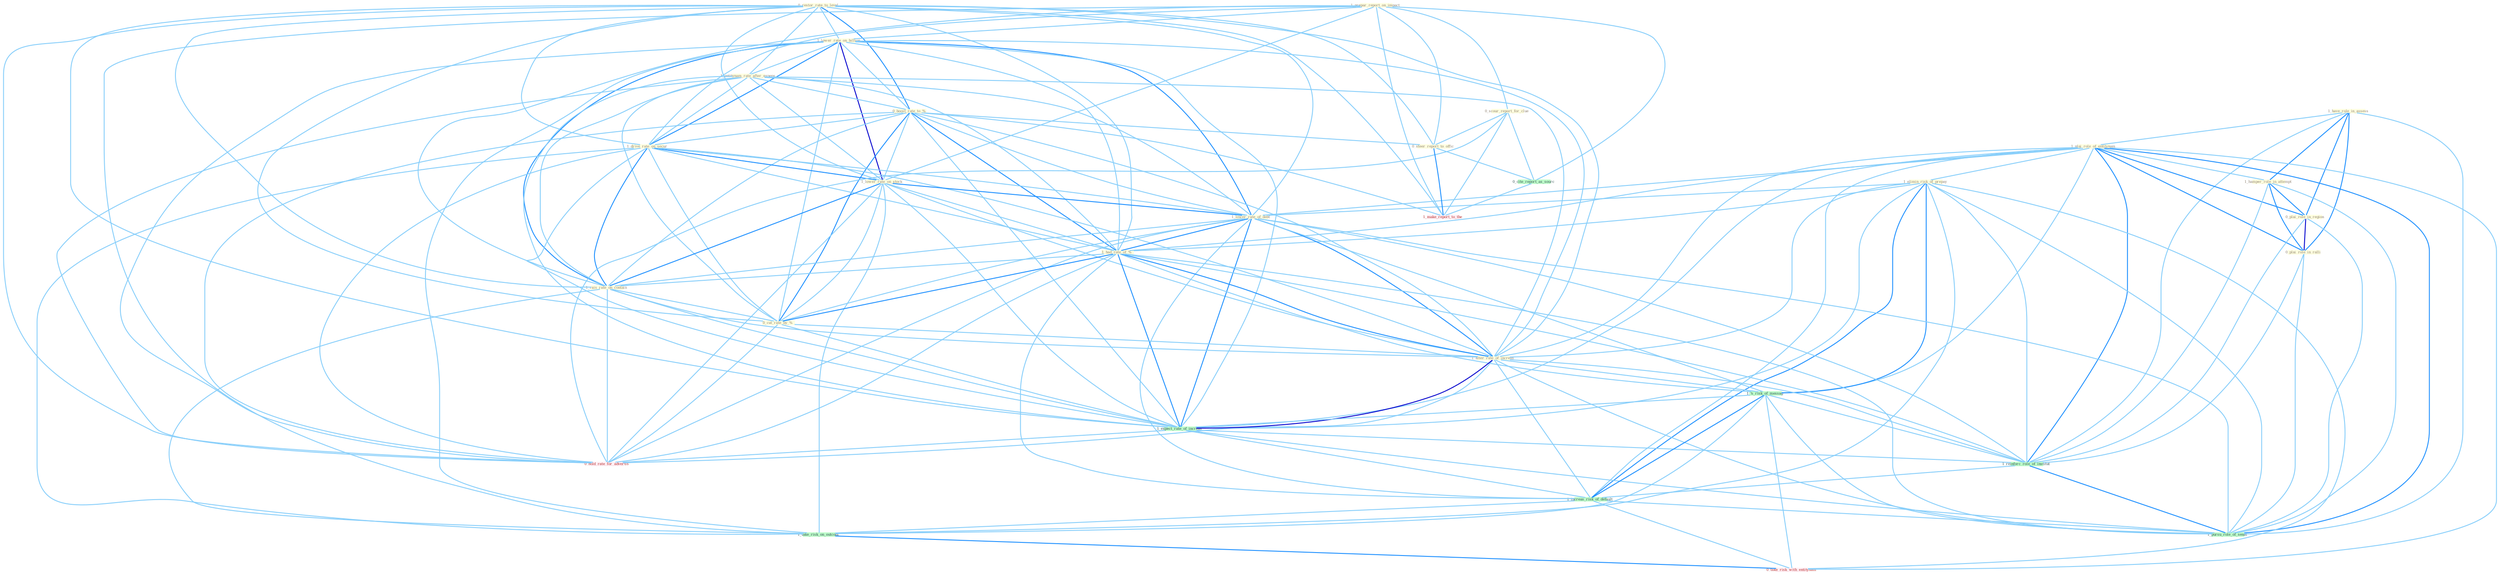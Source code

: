 Graph G{ 
    node
    [shape=polygon,style=filled,width=.5,height=.06,color="#BDFCC9",fixedsize=true,fontsize=4,
    fontcolor="#2f4f4f"];
    {node
    [color="#ffffe0", fontcolor="#8b7d6b"] "0_restor_rate_to_level " "1_have_role_in_assess " "1_plai_role_of_entitynam " "1_prepar_report_on_impact " "1_lower_rate_on_billion " "1_hamper_role_in_attempt " "0_plai_role_in_region " "1_elimin_risk_of_prepay " "1_entitynam_rate_after_expens " "0_boost_rate_to_% " "1_drive_rate_on_secur " "1_lower_rate_on_stock " "1_lower_rate_of_debt " "1_had_rate_of_% " "1_rais_rate_on_contain " "0_cut_rate_by_% " "0_scour_report_for_clue " "0_plai_role_in_ralli " "1_alter_rate_of_increas " "0_steer_report_to_offic "}
{node [color="#fff0f5", fontcolor="#b22222"] "1_make_report_to_the " "0_take_risk_with_entitynam " "0_hold_rate_for_advertis "}
edge [color="#B0E2FF"];

	"0_restor_rate_to_level " -- "1_lower_rate_on_billion " [w="1", color="#87cefa" ];
	"0_restor_rate_to_level " -- "1_entitynam_rate_after_expens " [w="1", color="#87cefa" ];
	"0_restor_rate_to_level " -- "0_boost_rate_to_% " [w="2", color="#1e90ff" , len=0.8];
	"0_restor_rate_to_level " -- "1_drive_rate_on_secur " [w="1", color="#87cefa" ];
	"0_restor_rate_to_level " -- "1_lower_rate_on_stock " [w="1", color="#87cefa" ];
	"0_restor_rate_to_level " -- "1_lower_rate_of_debt " [w="1", color="#87cefa" ];
	"0_restor_rate_to_level " -- "1_had_rate_of_% " [w="1", color="#87cefa" ];
	"0_restor_rate_to_level " -- "1_rais_rate_on_contain " [w="1", color="#87cefa" ];
	"0_restor_rate_to_level " -- "0_cut_rate_by_% " [w="1", color="#87cefa" ];
	"0_restor_rate_to_level " -- "1_alter_rate_of_increas " [w="1", color="#87cefa" ];
	"0_restor_rate_to_level " -- "0_steer_report_to_offic " [w="1", color="#87cefa" ];
	"0_restor_rate_to_level " -- "1_expect_rate_of_increas " [w="1", color="#87cefa" ];
	"0_restor_rate_to_level " -- "1_make_report_to_the " [w="1", color="#87cefa" ];
	"0_restor_rate_to_level " -- "0_hold_rate_for_advertis " [w="1", color="#87cefa" ];
	"1_have_role_in_assess " -- "1_plai_role_of_entitynam " [w="1", color="#87cefa" ];
	"1_have_role_in_assess " -- "1_hamper_role_in_attempt " [w="2", color="#1e90ff" , len=0.8];
	"1_have_role_in_assess " -- "0_plai_role_in_region " [w="2", color="#1e90ff" , len=0.8];
	"1_have_role_in_assess " -- "0_plai_role_in_ralli " [w="2", color="#1e90ff" , len=0.8];
	"1_have_role_in_assess " -- "1_reinforc_role_of_institut " [w="1", color="#87cefa" ];
	"1_have_role_in_assess " -- "1_pursu_role_of_senat " [w="1", color="#87cefa" ];
	"1_plai_role_of_entitynam " -- "1_hamper_role_in_attempt " [w="1", color="#87cefa" ];
	"1_plai_role_of_entitynam " -- "0_plai_role_in_region " [w="2", color="#1e90ff" , len=0.8];
	"1_plai_role_of_entitynam " -- "1_elimin_risk_of_prepay " [w="1", color="#87cefa" ];
	"1_plai_role_of_entitynam " -- "1_lower_rate_of_debt " [w="1", color="#87cefa" ];
	"1_plai_role_of_entitynam " -- "1_had_rate_of_% " [w="1", color="#87cefa" ];
	"1_plai_role_of_entitynam " -- "0_plai_role_in_ralli " [w="2", color="#1e90ff" , len=0.8];
	"1_plai_role_of_entitynam " -- "1_alter_rate_of_increas " [w="1", color="#87cefa" ];
	"1_plai_role_of_entitynam " -- "1_'s_risk_of_messag " [w="1", color="#87cefa" ];
	"1_plai_role_of_entitynam " -- "1_expect_rate_of_increas " [w="1", color="#87cefa" ];
	"1_plai_role_of_entitynam " -- "1_reinforc_role_of_institut " [w="2", color="#1e90ff" , len=0.8];
	"1_plai_role_of_entitynam " -- "1_increas_risk_of_default " [w="1", color="#87cefa" ];
	"1_plai_role_of_entitynam " -- "1_pursu_role_of_senat " [w="2", color="#1e90ff" , len=0.8];
	"1_plai_role_of_entitynam " -- "0_take_risk_with_entitynam " [w="1", color="#87cefa" ];
	"1_prepar_report_on_impact " -- "1_lower_rate_on_billion " [w="1", color="#87cefa" ];
	"1_prepar_report_on_impact " -- "1_drive_rate_on_secur " [w="1", color="#87cefa" ];
	"1_prepar_report_on_impact " -- "1_lower_rate_on_stock " [w="1", color="#87cefa" ];
	"1_prepar_report_on_impact " -- "1_rais_rate_on_contain " [w="1", color="#87cefa" ];
	"1_prepar_report_on_impact " -- "0_scour_report_for_clue " [w="1", color="#87cefa" ];
	"1_prepar_report_on_impact " -- "0_steer_report_to_offic " [w="1", color="#87cefa" ];
	"1_prepar_report_on_impact " -- "1_take_risk_on_outcom " [w="1", color="#87cefa" ];
	"1_prepar_report_on_impact " -- "0_cite_report_as_sourc " [w="1", color="#87cefa" ];
	"1_prepar_report_on_impact " -- "1_make_report_to_the " [w="1", color="#87cefa" ];
	"1_lower_rate_on_billion " -- "1_entitynam_rate_after_expens " [w="1", color="#87cefa" ];
	"1_lower_rate_on_billion " -- "0_boost_rate_to_% " [w="1", color="#87cefa" ];
	"1_lower_rate_on_billion " -- "1_drive_rate_on_secur " [w="2", color="#1e90ff" , len=0.8];
	"1_lower_rate_on_billion " -- "1_lower_rate_on_stock " [w="3", color="#0000cd" , len=0.6];
	"1_lower_rate_on_billion " -- "1_lower_rate_of_debt " [w="2", color="#1e90ff" , len=0.8];
	"1_lower_rate_on_billion " -- "1_had_rate_of_% " [w="1", color="#87cefa" ];
	"1_lower_rate_on_billion " -- "1_rais_rate_on_contain " [w="2", color="#1e90ff" , len=0.8];
	"1_lower_rate_on_billion " -- "0_cut_rate_by_% " [w="1", color="#87cefa" ];
	"1_lower_rate_on_billion " -- "1_alter_rate_of_increas " [w="1", color="#87cefa" ];
	"1_lower_rate_on_billion " -- "1_expect_rate_of_increas " [w="1", color="#87cefa" ];
	"1_lower_rate_on_billion " -- "1_take_risk_on_outcom " [w="1", color="#87cefa" ];
	"1_lower_rate_on_billion " -- "0_hold_rate_for_advertis " [w="1", color="#87cefa" ];
	"1_hamper_role_in_attempt " -- "0_plai_role_in_region " [w="2", color="#1e90ff" , len=0.8];
	"1_hamper_role_in_attempt " -- "0_plai_role_in_ralli " [w="2", color="#1e90ff" , len=0.8];
	"1_hamper_role_in_attempt " -- "1_reinforc_role_of_institut " [w="1", color="#87cefa" ];
	"1_hamper_role_in_attempt " -- "1_pursu_role_of_senat " [w="1", color="#87cefa" ];
	"0_plai_role_in_region " -- "0_plai_role_in_ralli " [w="3", color="#0000cd" , len=0.6];
	"0_plai_role_in_region " -- "1_reinforc_role_of_institut " [w="1", color="#87cefa" ];
	"0_plai_role_in_region " -- "1_pursu_role_of_senat " [w="1", color="#87cefa" ];
	"1_elimin_risk_of_prepay " -- "1_lower_rate_of_debt " [w="1", color="#87cefa" ];
	"1_elimin_risk_of_prepay " -- "1_had_rate_of_% " [w="1", color="#87cefa" ];
	"1_elimin_risk_of_prepay " -- "1_alter_rate_of_increas " [w="1", color="#87cefa" ];
	"1_elimin_risk_of_prepay " -- "1_'s_risk_of_messag " [w="2", color="#1e90ff" , len=0.8];
	"1_elimin_risk_of_prepay " -- "1_expect_rate_of_increas " [w="1", color="#87cefa" ];
	"1_elimin_risk_of_prepay " -- "1_reinforc_role_of_institut " [w="1", color="#87cefa" ];
	"1_elimin_risk_of_prepay " -- "1_increas_risk_of_default " [w="2", color="#1e90ff" , len=0.8];
	"1_elimin_risk_of_prepay " -- "1_take_risk_on_outcom " [w="1", color="#87cefa" ];
	"1_elimin_risk_of_prepay " -- "1_pursu_role_of_senat " [w="1", color="#87cefa" ];
	"1_elimin_risk_of_prepay " -- "0_take_risk_with_entitynam " [w="1", color="#87cefa" ];
	"1_entitynam_rate_after_expens " -- "0_boost_rate_to_% " [w="1", color="#87cefa" ];
	"1_entitynam_rate_after_expens " -- "1_drive_rate_on_secur " [w="1", color="#87cefa" ];
	"1_entitynam_rate_after_expens " -- "1_lower_rate_on_stock " [w="1", color="#87cefa" ];
	"1_entitynam_rate_after_expens " -- "1_lower_rate_of_debt " [w="1", color="#87cefa" ];
	"1_entitynam_rate_after_expens " -- "1_had_rate_of_% " [w="1", color="#87cefa" ];
	"1_entitynam_rate_after_expens " -- "1_rais_rate_on_contain " [w="1", color="#87cefa" ];
	"1_entitynam_rate_after_expens " -- "0_cut_rate_by_% " [w="1", color="#87cefa" ];
	"1_entitynam_rate_after_expens " -- "1_alter_rate_of_increas " [w="1", color="#87cefa" ];
	"1_entitynam_rate_after_expens " -- "1_expect_rate_of_increas " [w="1", color="#87cefa" ];
	"1_entitynam_rate_after_expens " -- "0_hold_rate_for_advertis " [w="1", color="#87cefa" ];
	"0_boost_rate_to_% " -- "1_drive_rate_on_secur " [w="1", color="#87cefa" ];
	"0_boost_rate_to_% " -- "1_lower_rate_on_stock " [w="1", color="#87cefa" ];
	"0_boost_rate_to_% " -- "1_lower_rate_of_debt " [w="1", color="#87cefa" ];
	"0_boost_rate_to_% " -- "1_had_rate_of_% " [w="2", color="#1e90ff" , len=0.8];
	"0_boost_rate_to_% " -- "1_rais_rate_on_contain " [w="1", color="#87cefa" ];
	"0_boost_rate_to_% " -- "0_cut_rate_by_% " [w="2", color="#1e90ff" , len=0.8];
	"0_boost_rate_to_% " -- "1_alter_rate_of_increas " [w="1", color="#87cefa" ];
	"0_boost_rate_to_% " -- "0_steer_report_to_offic " [w="1", color="#87cefa" ];
	"0_boost_rate_to_% " -- "1_expect_rate_of_increas " [w="1", color="#87cefa" ];
	"0_boost_rate_to_% " -- "1_make_report_to_the " [w="1", color="#87cefa" ];
	"0_boost_rate_to_% " -- "0_hold_rate_for_advertis " [w="1", color="#87cefa" ];
	"1_drive_rate_on_secur " -- "1_lower_rate_on_stock " [w="2", color="#1e90ff" , len=0.8];
	"1_drive_rate_on_secur " -- "1_lower_rate_of_debt " [w="1", color="#87cefa" ];
	"1_drive_rate_on_secur " -- "1_had_rate_of_% " [w="1", color="#87cefa" ];
	"1_drive_rate_on_secur " -- "1_rais_rate_on_contain " [w="2", color="#1e90ff" , len=0.8];
	"1_drive_rate_on_secur " -- "0_cut_rate_by_% " [w="1", color="#87cefa" ];
	"1_drive_rate_on_secur " -- "1_alter_rate_of_increas " [w="1", color="#87cefa" ];
	"1_drive_rate_on_secur " -- "1_expect_rate_of_increas " [w="1", color="#87cefa" ];
	"1_drive_rate_on_secur " -- "1_take_risk_on_outcom " [w="1", color="#87cefa" ];
	"1_drive_rate_on_secur " -- "0_hold_rate_for_advertis " [w="1", color="#87cefa" ];
	"1_lower_rate_on_stock " -- "1_lower_rate_of_debt " [w="2", color="#1e90ff" , len=0.8];
	"1_lower_rate_on_stock " -- "1_had_rate_of_% " [w="1", color="#87cefa" ];
	"1_lower_rate_on_stock " -- "1_rais_rate_on_contain " [w="2", color="#1e90ff" , len=0.8];
	"1_lower_rate_on_stock " -- "0_cut_rate_by_% " [w="1", color="#87cefa" ];
	"1_lower_rate_on_stock " -- "1_alter_rate_of_increas " [w="1", color="#87cefa" ];
	"1_lower_rate_on_stock " -- "1_expect_rate_of_increas " [w="1", color="#87cefa" ];
	"1_lower_rate_on_stock " -- "1_take_risk_on_outcom " [w="1", color="#87cefa" ];
	"1_lower_rate_on_stock " -- "0_hold_rate_for_advertis " [w="1", color="#87cefa" ];
	"1_lower_rate_of_debt " -- "1_had_rate_of_% " [w="2", color="#1e90ff" , len=0.8];
	"1_lower_rate_of_debt " -- "1_rais_rate_on_contain " [w="1", color="#87cefa" ];
	"1_lower_rate_of_debt " -- "0_cut_rate_by_% " [w="1", color="#87cefa" ];
	"1_lower_rate_of_debt " -- "1_alter_rate_of_increas " [w="2", color="#1e90ff" , len=0.8];
	"1_lower_rate_of_debt " -- "1_'s_risk_of_messag " [w="1", color="#87cefa" ];
	"1_lower_rate_of_debt " -- "1_expect_rate_of_increas " [w="2", color="#1e90ff" , len=0.8];
	"1_lower_rate_of_debt " -- "1_reinforc_role_of_institut " [w="1", color="#87cefa" ];
	"1_lower_rate_of_debt " -- "1_increas_risk_of_default " [w="1", color="#87cefa" ];
	"1_lower_rate_of_debt " -- "1_pursu_role_of_senat " [w="1", color="#87cefa" ];
	"1_lower_rate_of_debt " -- "0_hold_rate_for_advertis " [w="1", color="#87cefa" ];
	"1_had_rate_of_% " -- "1_rais_rate_on_contain " [w="1", color="#87cefa" ];
	"1_had_rate_of_% " -- "0_cut_rate_by_% " [w="2", color="#1e90ff" , len=0.8];
	"1_had_rate_of_% " -- "1_alter_rate_of_increas " [w="2", color="#1e90ff" , len=0.8];
	"1_had_rate_of_% " -- "1_'s_risk_of_messag " [w="1", color="#87cefa" ];
	"1_had_rate_of_% " -- "1_expect_rate_of_increas " [w="2", color="#1e90ff" , len=0.8];
	"1_had_rate_of_% " -- "1_reinforc_role_of_institut " [w="1", color="#87cefa" ];
	"1_had_rate_of_% " -- "1_increas_risk_of_default " [w="1", color="#87cefa" ];
	"1_had_rate_of_% " -- "1_pursu_role_of_senat " [w="1", color="#87cefa" ];
	"1_had_rate_of_% " -- "0_hold_rate_for_advertis " [w="1", color="#87cefa" ];
	"1_rais_rate_on_contain " -- "0_cut_rate_by_% " [w="1", color="#87cefa" ];
	"1_rais_rate_on_contain " -- "1_alter_rate_of_increas " [w="1", color="#87cefa" ];
	"1_rais_rate_on_contain " -- "1_expect_rate_of_increas " [w="1", color="#87cefa" ];
	"1_rais_rate_on_contain " -- "1_take_risk_on_outcom " [w="1", color="#87cefa" ];
	"1_rais_rate_on_contain " -- "0_hold_rate_for_advertis " [w="1", color="#87cefa" ];
	"0_cut_rate_by_% " -- "1_alter_rate_of_increas " [w="1", color="#87cefa" ];
	"0_cut_rate_by_% " -- "1_expect_rate_of_increas " [w="1", color="#87cefa" ];
	"0_cut_rate_by_% " -- "0_hold_rate_for_advertis " [w="1", color="#87cefa" ];
	"0_scour_report_for_clue " -- "0_steer_report_to_offic " [w="1", color="#87cefa" ];
	"0_scour_report_for_clue " -- "0_cite_report_as_sourc " [w="1", color="#87cefa" ];
	"0_scour_report_for_clue " -- "1_make_report_to_the " [w="1", color="#87cefa" ];
	"0_scour_report_for_clue " -- "0_hold_rate_for_advertis " [w="1", color="#87cefa" ];
	"0_plai_role_in_ralli " -- "1_reinforc_role_of_institut " [w="1", color="#87cefa" ];
	"0_plai_role_in_ralli " -- "1_pursu_role_of_senat " [w="1", color="#87cefa" ];
	"1_alter_rate_of_increas " -- "1_'s_risk_of_messag " [w="1", color="#87cefa" ];
	"1_alter_rate_of_increas " -- "1_expect_rate_of_increas " [w="3", color="#0000cd" , len=0.6];
	"1_alter_rate_of_increas " -- "1_reinforc_role_of_institut " [w="1", color="#87cefa" ];
	"1_alter_rate_of_increas " -- "1_increas_risk_of_default " [w="1", color="#87cefa" ];
	"1_alter_rate_of_increas " -- "1_pursu_role_of_senat " [w="1", color="#87cefa" ];
	"1_alter_rate_of_increas " -- "0_hold_rate_for_advertis " [w="1", color="#87cefa" ];
	"0_steer_report_to_offic " -- "0_cite_report_as_sourc " [w="1", color="#87cefa" ];
	"0_steer_report_to_offic " -- "1_make_report_to_the " [w="2", color="#1e90ff" , len=0.8];
	"1_'s_risk_of_messag " -- "1_expect_rate_of_increas " [w="1", color="#87cefa" ];
	"1_'s_risk_of_messag " -- "1_reinforc_role_of_institut " [w="1", color="#87cefa" ];
	"1_'s_risk_of_messag " -- "1_increas_risk_of_default " [w="2", color="#1e90ff" , len=0.8];
	"1_'s_risk_of_messag " -- "1_take_risk_on_outcom " [w="1", color="#87cefa" ];
	"1_'s_risk_of_messag " -- "1_pursu_role_of_senat " [w="1", color="#87cefa" ];
	"1_'s_risk_of_messag " -- "0_take_risk_with_entitynam " [w="1", color="#87cefa" ];
	"1_expect_rate_of_increas " -- "1_reinforc_role_of_institut " [w="1", color="#87cefa" ];
	"1_expect_rate_of_increas " -- "1_increas_risk_of_default " [w="1", color="#87cefa" ];
	"1_expect_rate_of_increas " -- "1_pursu_role_of_senat " [w="1", color="#87cefa" ];
	"1_expect_rate_of_increas " -- "0_hold_rate_for_advertis " [w="1", color="#87cefa" ];
	"1_reinforc_role_of_institut " -- "1_increas_risk_of_default " [w="1", color="#87cefa" ];
	"1_reinforc_role_of_institut " -- "1_pursu_role_of_senat " [w="2", color="#1e90ff" , len=0.8];
	"1_increas_risk_of_default " -- "1_take_risk_on_outcom " [w="1", color="#87cefa" ];
	"1_increas_risk_of_default " -- "1_pursu_role_of_senat " [w="1", color="#87cefa" ];
	"1_increas_risk_of_default " -- "0_take_risk_with_entitynam " [w="1", color="#87cefa" ];
	"1_take_risk_on_outcom " -- "0_take_risk_with_entitynam " [w="2", color="#1e90ff" , len=0.8];
	"0_cite_report_as_sourc " -- "1_make_report_to_the " [w="1", color="#87cefa" ];
}